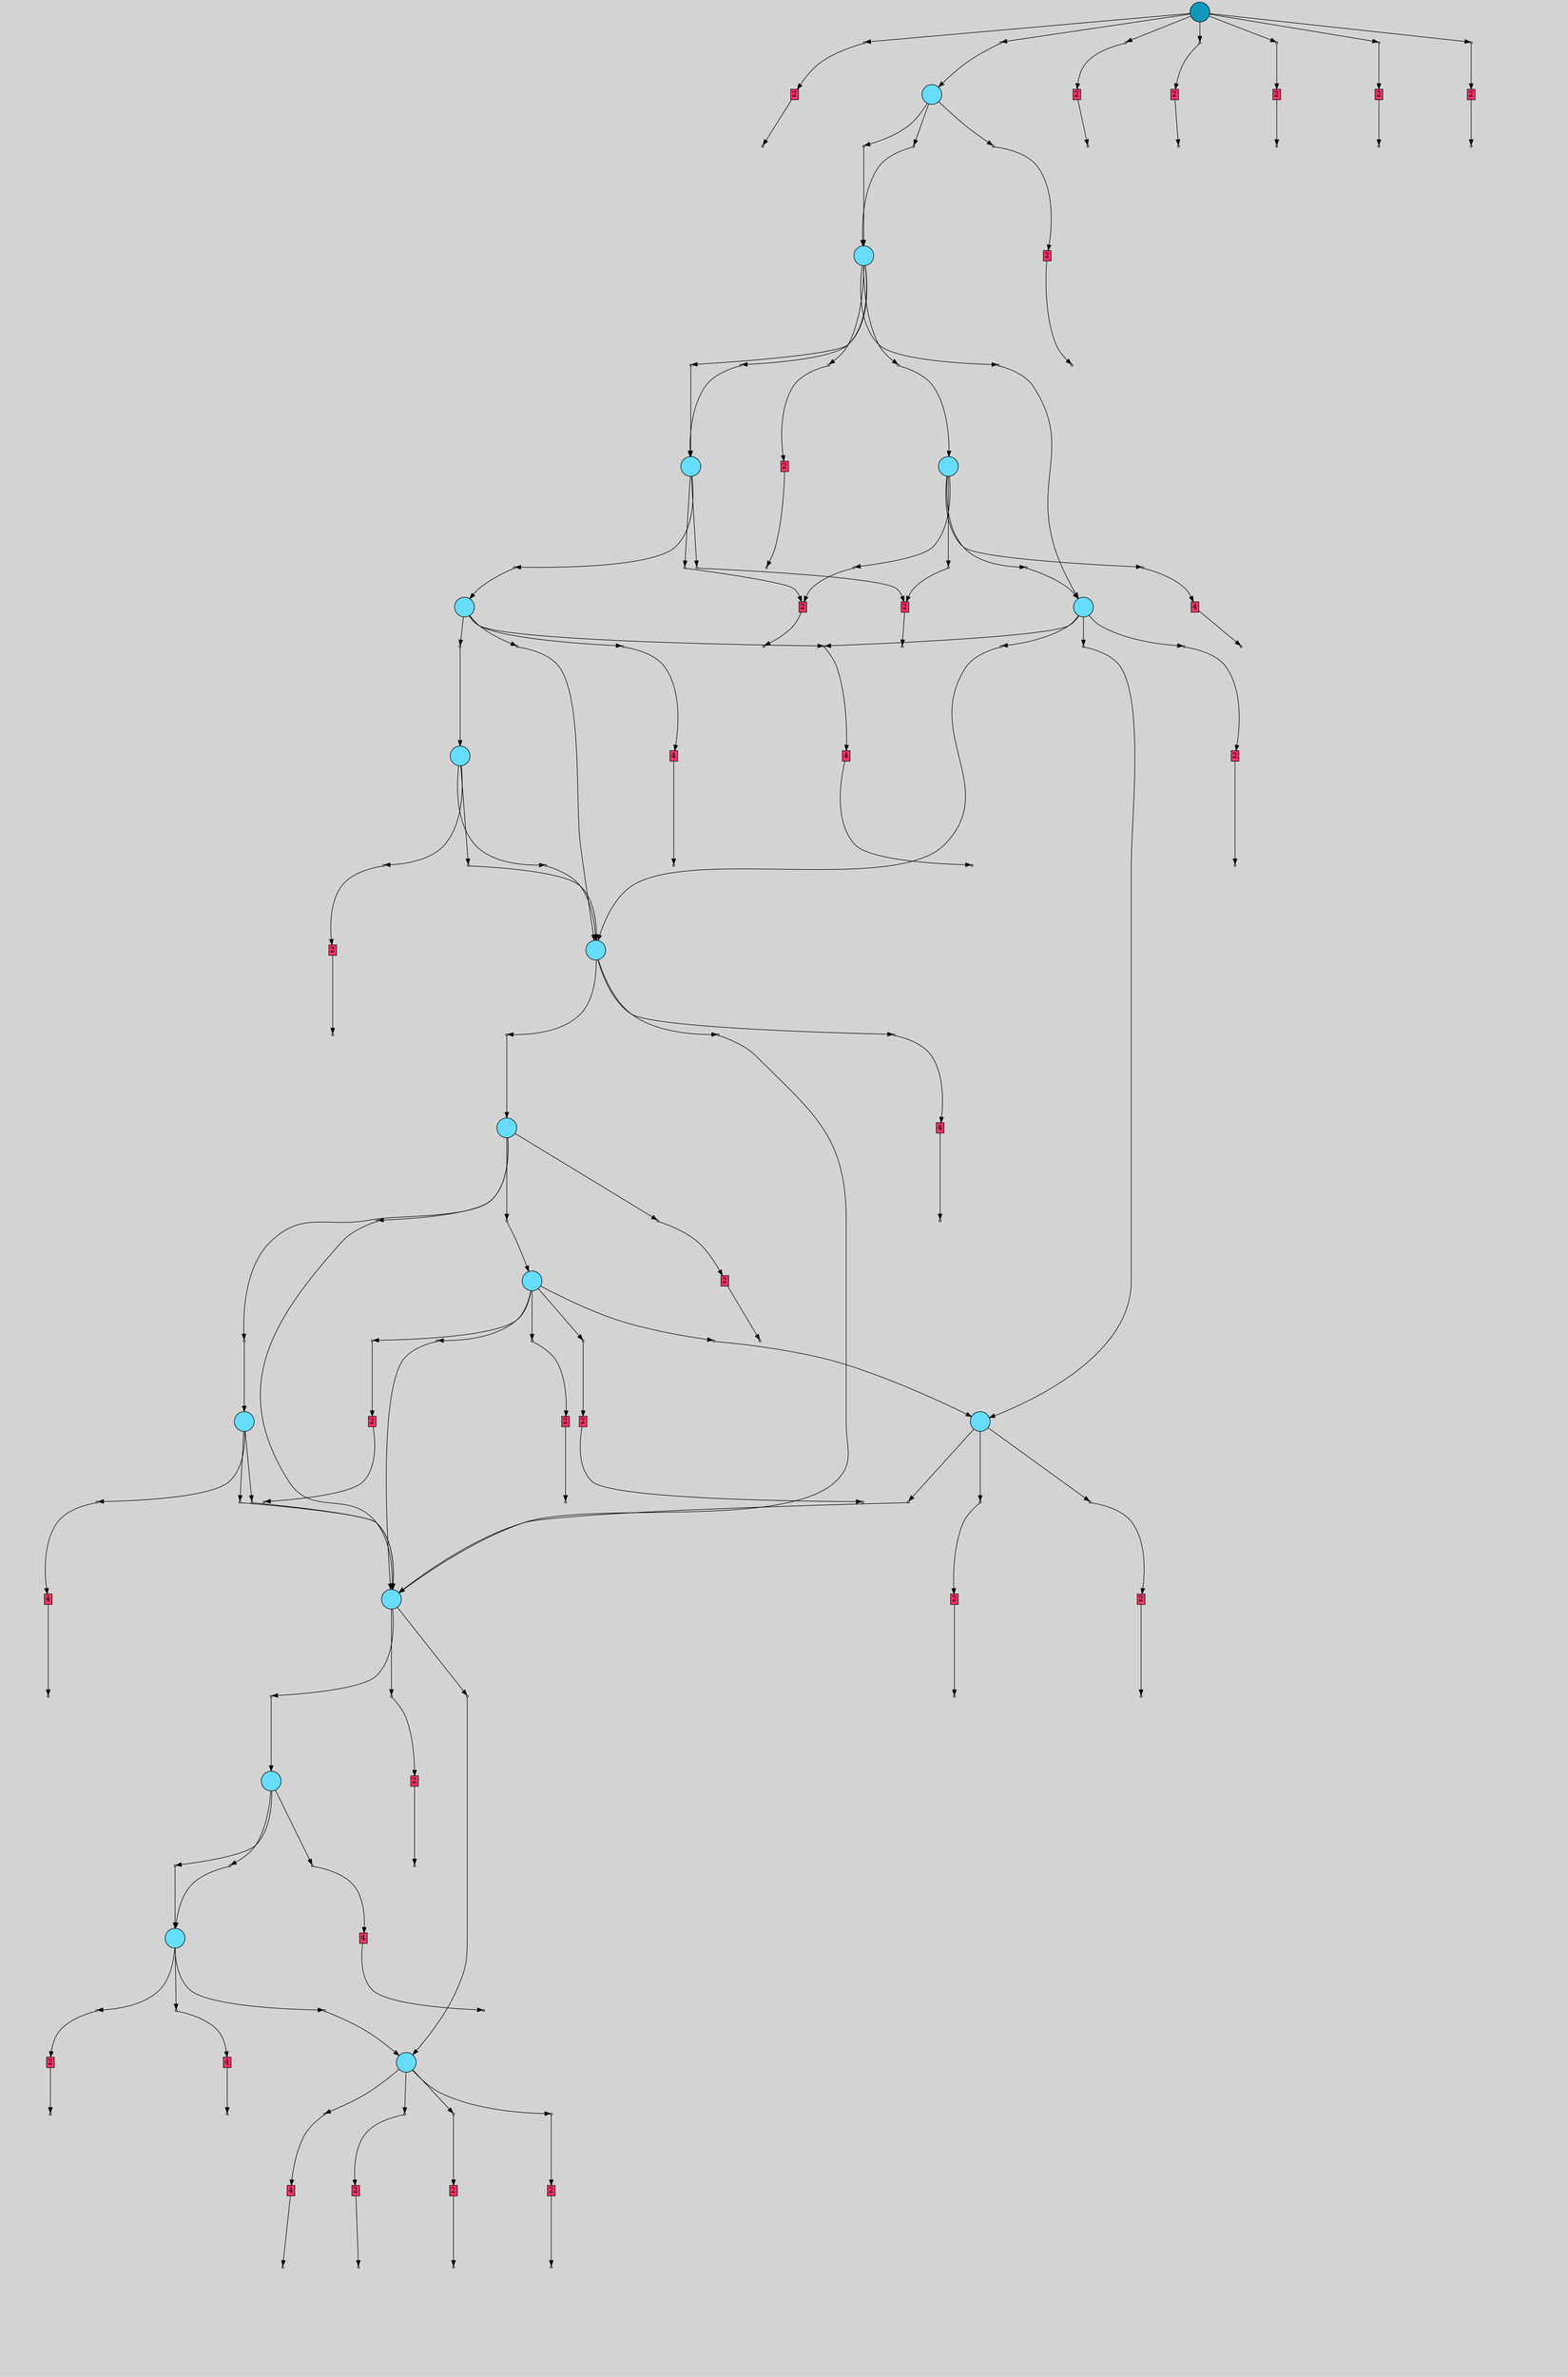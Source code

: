 // File exported with GEGELATI v1.4.0
// On the 2025-07-14 03:49:05
// With the File::TPGGraphDotExporter
digraph{
	graph[pad = "0.212, 0.055" bgcolor = lightgray]
	node[shape=circle style = filled label = ""]
		T1196301 [fillcolor="#1199bb"]
		A1196115 [fillcolor="#ff3366" shape=box margin=0.03 width=0 height=0 label="2"]
		T1125928 [fillcolor="#66ddff"]
		A1180590 [fillcolor="#ff3366" shape=box margin=0.03 width=0 height=0 label="2"]
		A1196302 [fillcolor="#ff3366" shape=box margin=0.03 width=0 height=0 label="2"]
		A1154652 [fillcolor="#ff3366" shape=box margin=0.03 width=0 height=0 label="2"]
		A1109161 [fillcolor="#ff3366" shape=box margin=0.03 width=0 height=0 label="2"]
		A1194930 [fillcolor="#ff3366" shape=box margin=0.03 width=0 height=0 label="2"]
		T1048412 [fillcolor="#66ddff"]
		A1125860 [fillcolor="#ff3366" shape=box margin=0.03 width=0 height=0 label="2"]
		T1042870 [fillcolor="#66ddff"]
		T892970 [fillcolor="#66ddff"]
		T1039237 [fillcolor="#66ddff"]
		A1046589 [fillcolor="#ff3366" shape=box margin=0.03 width=0 height=0 label="2"]
		A1039135 [fillcolor="#ff3366" shape=box margin=0.03 width=0 height=0 label="2"]
		A1043053 [fillcolor="#ff3366" shape=box margin=0.03 width=0 height=0 label="4"]
		A994873 [fillcolor="#ff3366" shape=box margin=0.03 width=0 height=0 label="2"]
		A892694 [fillcolor="#ff3366" shape=box margin=0.03 width=0 height=0 label="2"]
		A881863 [fillcolor="#ff3366" shape=box margin=0.03 width=0 height=0 label="4"]
		T545313 [fillcolor="#66ddff"]
		T533975 [fillcolor="#66ddff"]
		T985246 [fillcolor="#66ddff"]
		T200534 [fillcolor="#66ddff"]
		A545554 [fillcolor="#ff3366" shape=box margin=0.03 width=0 height=0 label="4"]
		T55829 [fillcolor="#66ddff"]
		A533728 [fillcolor="#ff3366" shape=box margin=0.03 width=0 height=0 label="2"]
		A534155 [fillcolor="#ff3366" shape=box margin=0.03 width=0 height=0 label="2"]
		A985408 [fillcolor="#ff3366" shape=box margin=0.03 width=0 height=0 label="4"]
		T844259 [fillcolor="#66ddff"]
		T60136 [fillcolor="#66ddff"]
		T109031 [fillcolor="#66ddff"]
		A200218 [fillcolor="#ff3366" shape=box margin=0.03 width=0 height=0 label="2"]
		T518831 [fillcolor="#66ddff"]
		A539592 [fillcolor="#ff3366" shape=box margin=0.03 width=0 height=0 label="2"]
		T538577 [fillcolor="#66ddff"]
		A844426 [fillcolor="#ff3366" shape=box margin=0.03 width=0 height=0 label="2"]
		A60068 [fillcolor="#ff3366" shape=box margin=0.03 width=0 height=0 label="2"]
		A60138 [fillcolor="#ff3366" shape=box margin=0.03 width=0 height=0 label="2"]
		A61101 [fillcolor="#ff3366" shape=box margin=0.03 width=0 height=0 label="4"]
		A56163 [fillcolor="#ff3366" shape=box margin=0.03 width=0 height=0 label="2"]
		T90058 [fillcolor="#66ddff"]
		A98615 [fillcolor="#ff3366" shape=box margin=0.03 width=0 height=0 label="4"]
		A518991 [fillcolor="#ff3366" shape=box margin=0.03 width=0 height=0 label="4"]
		A538496 [fillcolor="#ff3366" shape=box margin=0.03 width=0 height=0 label="2"]
		A538796 [fillcolor="#ff3366" shape=box margin=0.03 width=0 height=0 label="2"]
		A538797 [fillcolor="#ff3366" shape=box margin=0.03 width=0 height=0 label="2"]
		A66217 [fillcolor="#ff3366" shape=box margin=0.03 width=0 height=0 label="2"]
		A90174 [fillcolor="#ff3366" shape=box margin=0.03 width=0 height=0 label="4"]
		P4948491 [fillcolor="#cccccc" shape=point label="0"] //
		I4948491 [shape=box style=invis label="12|4&1|17#1|20&#92;n14|6&1|21#0|4&#92;n17|1&0|6#1|9&#92;n15|10&0|16#1|12&#92;n1|0&1|1#0|10&#92;n"] //0.456950|0.885848|0.998443|-0.360765|-0.752231|0.769259|-0.372134|0.913130|-0.071653|0.028487|
		P4948491 -> I4948491[style=invis]
		A1196115 [fillcolor="#ff3366" shape=box margin=0.03 width=0 height=0 label="2"]
		T1196301 -> P4948491 -> A1196115
		P4948492 [fillcolor="#cccccc" shape=point label="0"] //
		I4948492 [shape=box style=invis label="3|0&1|6#0|0&#92;n"] //0.243198|0.395473|
		P4948492 -> I4948492[style=invis]
		T1196301 -> P4948492 -> T1125928
		P4948493 [fillcolor="#cccccc" shape=point label="0"] //
		I4948493 [shape=box style=invis label="17|0&1|19#0|2&#92;n"] //-0.963622|0.012415|
		P4948493 -> I4948493[style=invis]
		A1180590 [fillcolor="#ff3366" shape=box margin=0.03 width=0 height=0 label="2"]
		T1196301 -> P4948493 -> A1180590
		P4948494 [fillcolor="#cccccc" shape=point label="0"] //
		I4948494 [shape=box style=invis label="13|4&1|12#1|10&#92;n16|0&0|19#0|9&#92;n"] //-0.644712|-0.596405|0.841136|0.000343|
		P4948494 -> I4948494[style=invis]
		A1196302 [fillcolor="#ff3366" shape=box margin=0.03 width=0 height=0 label="2"]
		T1196301 -> P4948494 -> A1196302
		P4948495 [fillcolor="#cccccc" shape=point label="0"] //
		I4948495 [shape=box style=invis label="19|9&1|20#1|12&#92;n17|9&0|24#1|20&#92;n15|3&1|26#0|8&#92;n17|7&0|9#0|24&#92;n13|10&0|3#0|18&#92;n13|1&0|25#0|22&#92;n2|0&1|18#0|1&#92;n"] //0.762223|0.020478|0.478394|-0.035785|-0.339480|-0.916249|0.550506|-0.754405|0.892959|0.891261|0.107471|-0.484144|0.155038|-0.760402|
		P4948495 -> I4948495[style=invis]
		A1154652 [fillcolor="#ff3366" shape=box margin=0.03 width=0 height=0 label="2"]
		T1196301 -> P4948495 -> A1154652
		P4948496 [fillcolor="#cccccc" shape=point label="0"] //
		I4948496 [shape=box style=invis label="8|0&1|1#0|22&#92;n"] //-0.314984|0.065190|
		P4948496 -> I4948496[style=invis]
		A1109161 [fillcolor="#ff3366" shape=box margin=0.03 width=0 height=0 label="2"]
		T1196301 -> P4948496 -> A1109161
		P4948497 [fillcolor="#cccccc" shape=point label="0"] //
		I4948497 [shape=box style=invis label="12|0&0|25#1|16&#92;n3|0&1|1#0|0&#92;n16|0&0|0#0|13&#92;n"] //0.245804|-0.076219|0.243198|0.395473|0.201212|0.864569|
		P4948497 -> I4948497[style=invis]
		A1194930 [fillcolor="#ff3366" shape=box margin=0.03 width=0 height=0 label="2"]
		T1196301 -> P4948497 -> A1194930
		P4948498 [fillcolor="#cccccc" shape=point label="1"] //
		I4948498 [shape=box style=invis label="2|5&0|8#0|19&#92;n4|0&1|9#1|15&#92;n8|7&0|15#0|23&#92;n10|4&0|22#0|20&#92;n12|3&0|4#1|5&#92;n6|4&0|18#1|18&#92;n11|1&1|26#1|18&#92;n18|4&0|19#0|6&#92;n5|10&1|9#0|0&#92;n11|5&1|5#0|16&#92;n3|8&0|20#0|25&#92;n16|8&0|8#1|21&#92;n4|2&0|8#1|1&#92;n19|1&1|7#0|18&#92;n6|5&1|22#0|4&#92;n11|6&1|0#0|4&#92;n1|4&1|6#0|21&#92;n18|3&1|12#1|26&#92;n17|6&1|16#1|21&#92;n16|7&0|6#1|2&#92;n12|0&0|20#0|21&#92;n"] //0.923143|0.469072|-0.046728|0.905077|-0.092379|-0.191197|-0.269717|0.098205|0.637254|0.269041|-0.018833|0.614252|-0.484505|-0.685576|-0.780400|0.681630|0.442545|0.685370|-0.096265|-0.533659|-0.617703|-0.646459|-0.389948|-0.946686|-0.684320|0.735956|0.195106|0.822203|-0.634781|0.905221|0.434993|-0.648438|-0.102714|-0.821572|-1.347886|0.336455|0.480457|0.945629|0.068382|-0.985774|0.036876|0.266446|
		P4948498 -> I4948498[style=invis]
		A1196115 -> P4948498
		P4948499 [fillcolor="#cccccc" shape=point label="0"] //
		I4948499 [shape=box style=invis label="3|0&1|6#0|0&#92;n"] //0.243198|0.395473|
		P4948499 -> I4948499[style=invis]
		T1125928 -> P4948499 -> T1048412
		P4948500 [fillcolor="#cccccc" shape=point label="0"] //
		I4948500 [shape=box style=invis label="3|0&1|6#0|0&#92;n"] //0.243198|0.395473|
		P4948500 -> I4948500[style=invis]
		T1125928 -> P4948500 -> T1048412
		P4948501 [fillcolor="#cccccc" shape=point label="0"] //
		I4948501 [shape=box style=invis label="7|11&1|25#1|0&#92;n17|10&0|26#1|20&#92;n3|0&0|10#0|11&#92;n3|0&1|6#0|0&#92;n"] //0.773695|-0.014749|0.855736|0.570893|-0.527171|-0.473344|0.243198|0.395473|
		P4948501 -> I4948501[style=invis]
		A1125860 [fillcolor="#ff3366" shape=box margin=0.03 width=0 height=0 label="2"]
		T1125928 -> P4948501 -> A1125860
		P4948502 [fillcolor="#cccccc" shape=point label="1"] //
		I4948502 [shape=box style=invis label="7|1&1|15#0|8&#92;n1|2&0|1#1|1&#92;n17|0&1|26#0|10&#92;n11|9&1|11#1|4&#92;n6|5&1|22#0|4&#92;n0|4&1|4#1|14&#92;n5|6&0|9#1|11&#92;n6|13&1|26#0|7&#92;n12|1&0|20#0|21&#92;n8|3&1|2#0|14&#92;n6|7&0|13#0|11&#92;n"] //-0.031726|-0.053396|-0.365985|0.532726|-0.123446|-0.789126|0.158967|-0.119624|-0.634781|0.905221|-0.117210|-0.509259|0.538500|0.073055|0.409769|-0.819918|0.036876|0.266446|0.791822|0.710573|-0.336237|-0.452032|
		P4948502 -> I4948502[style=invis]
		A1180590 -> P4948502
		P4948503 [fillcolor="#cccccc" shape=point label="1"] //
		I4948503 [shape=box style=invis label="18|14&0|10#0|25&#92;n3|5&0|14#1|19&#92;n0|7&0|5#1|17&#92;n9|2&1|2#1|14&#92;n10|1&0|7#0|17&#92;n8|5&1|18#1|21&#92;n16|14&0|5#1|16&#92;n7|10&1|25#0|22&#92;n12|0&1|0#1|7&#92;n18|5&0|25#1|2&#92;n17|6&1|16#1|21&#92;n9|4&0|10#0|26&#92;n13|3&0|5#0|14&#92;n16|7&0|6#1|2&#92;n18|2&1|9#0|23&#92;n"] //0.756644|-0.646459|0.923143|0.469072|-0.775917|-0.648359|0.349159|-0.237237|-0.014958|-0.921341|0.075345|-0.557017|-0.453735|0.456435|-0.068323|0.462071|0.049871|-0.313742|-0.953379|-0.037416|0.426321|0.945629|0.810456|0.388117|0.027690|-0.638616|0.197553|-0.985774|0.165672|-0.498397|
		P4948503 -> I4948503[style=invis]
		A1196302 -> P4948503
		P4948504 [fillcolor="#cccccc" shape=point label="1"] //
		I4948504 [shape=box style=invis label="7|0&1|25#0|0&#92;n0|5&1|5#1|23&#92;n3|1&0|5#0|0&#92;n9|4&1|9#0|1&#92;n18|7&0|19#1|9&#92;n15|0&0|22#1|17&#92;n6|5&1|22#0|4&#92;n11|3&1|13#1|26&#92;n14|2&0|18#1|20&#92;n17|6&1|16#1|21&#92;n16|7&0|19#1|2&#92;n10|4&0|22#0|19&#92;n"] //0.365430|-0.475389|0.439270|-0.229042|-0.525427|-0.387325|-0.310370|0.837935|0.780682|0.718319|-1.173553|-0.325666|-0.634781|0.905221|-0.779779|0.336455|-0.668206|0.303775|0.480457|0.945629|0.197553|-0.985774|-0.269717|0.098205|
		P4948504 -> I4948504[style=invis]
		A1154652 -> P4948504
		P4948505 [fillcolor="#cccccc" shape=point label="1"] //
		I4948505 [shape=box style=invis label="1|6&1|23#0|20&#92;n18|14&0|21#0|13&#92;n19|1&1|24#0|12&#92;n9|3&1|15#1|8&#92;n2|2&0|3#0|14&#92;n18|4&1|13#1|11&#92;n19|6&0|17#0|2&#92;n4|7&0|6#0|19&#92;n18|3&1|12#1|2&#92;n6|4&0|18#1|18&#92;n15|0&0|22#1|17&#92;n6|5&1|22#0|4&#92;n18|3&1|13#1|26&#92;n17|6&1|16#1|21&#92;n16|7&0|6#1|2&#92;n10|4&0|22#0|19&#92;n1|2&0|1#1|19&#92;n"] //-0.150270|-0.412467|0.726380|-0.506395|0.832306|0.851240|0.826751|-0.326774|-0.058587|0.189425|0.616702|0.691243|0.486931|0.905964|0.883332|0.739697|0.857328|-0.634311|-0.018833|0.614252|-1.173553|-0.325666|-0.634781|0.905221|-0.779779|0.336455|0.480457|0.945629|0.197553|-0.985774|-0.269717|0.098205|-0.365985|0.532726|
		P4948505 -> I4948505[style=invis]
		A1109161 -> P4948505
		P4948506 [fillcolor="#cccccc" shape=point label="1"] //
		I4948506 [shape=box style=invis label="1|6&1|23#0|20&#92;n12|8&0|12#0|14&#92;n15|1&0|23#1|8&#92;n7|0&0|6#0|22&#92;n6|2&0|0#0|23&#92;n9|4&0|2#0|12&#92;n6|5&1|22#0|4&#92;n18|3&1|12#1|2&#92;n16|6&1|17#0|26&#92;n4|2&1|19#1|21&#92;n16|7&0|6#1|2&#92;n11|0&0|7#0|17&#92;n"] //-0.150270|-0.412467|0.016550|-0.086695|-0.834406|-0.807451|0.302798|0.479127|0.978375|-0.453937|0.968863|-0.537188|-0.634781|0.905221|0.857328|-0.634311|-0.744959|-0.782900|-0.352611|-0.275922|0.197553|-0.985774|-0.529838|0.548325|
		P4948506 -> I4948506[style=invis]
		A1194930 -> P4948506
		P4948507 [fillcolor="#cccccc" shape=point label="0"] //
		I4948507 [shape=box style=invis label="3|0&1|0#0|0&#92;n"] //0.243198|0.395473|
		P4948507 -> I4948507[style=invis]
		T1048412 -> P4948507 -> T1042870
		P4948508 [fillcolor="#cccccc" shape=point label="0"] //
		I4948508 [shape=box style=invis label="3|0&1|0#0|0&#92;n"] //0.243198|0.395473|
		P4948508 -> I4948508[style=invis]
		T1048412 -> P4948508 -> T892970
		P4948509 [fillcolor="#cccccc" shape=point label="0"] //
		I4948509 [shape=box style=invis label="3|0&1|0#0|0&#92;n"] //0.243198|0.395473|
		P4948509 -> I4948509[style=invis]
		T1048412 -> P4948509 -> T1039237
		P4948510 [fillcolor="#cccccc" shape=point label="0"] //
		I4948510 [shape=box style=invis label="3|0&1|0#0|0&#92;n"] //0.243198|0.395473|
		P4948510 -> I4948510[style=invis]
		T1048412 -> P4948510 -> T1039237
		P4948511 [fillcolor="#cccccc" shape=point label="0"] //
		I4948511 [shape=box style=invis label="3|0&1|0#0|0&#92;n"] //0.243198|0.395473|
		P4948511 -> I4948511[style=invis]
		A1046589 [fillcolor="#ff3366" shape=box margin=0.03 width=0 height=0 label="2"]
		T1048412 -> P4948511 -> A1046589
		P4948512 [fillcolor="#cccccc" shape=point label="1"] //
		I4948512 [shape=box style=invis label="6|5&1|10#1|15&#92;n7|3&1|20#1|20&#92;n9|14&1|9#0|1&#92;n2|10&1|24#1|8&#92;n3|8&0|20#0|25&#92;n2|2&0|3#0|14&#92;n5|6&0|17#0|10&#92;n2|4&0|23#0|21&#92;n5|7&1|0#1|7&#92;n19|1&1|24#0|12&#92;n10|4&0|22#0|19&#92;n13|6&1|21#1|8&#92;n15|0&0|22#1|24&#92;n5|2&0|1#1|21&#92;n6|5&1|7#1|9&#92;n16|7&0|6#1|2&#92;n18|3&1|12#1|2&#92;n2|9&0|0#1|22&#92;n10|6&0|9#1|25&#92;n"] //0.784007|0.119525|0.001659|0.869114|-0.310370|0.837935|-0.476953|-0.505154|-0.617703|-0.646459|-0.058587|0.189425|0.236176|-0.516511|-0.417901|-0.137409|0.090704|-0.450078|0.702697|0.851240|-0.269717|0.098205|0.393179|0.873655|-0.932677|-0.325666|0.364177|-0.373427|-0.509967|-0.768524|0.197553|-0.985774|0.857328|-0.634311|0.572511|-1.248375|-0.838780|0.088919|
		P4948512 -> I4948512[style=invis]
		A1125860 -> P4948512
		P4948513 [fillcolor="#cccccc" shape=point label="0"] //
		I4948513 [shape=box style=invis label="15|0&0|11#0|21&#92;n3|0&1|0#0|0&#92;n"] //-0.989768|0.989093|0.243198|0.395473|
		P4948513 -> I4948513[style=invis]
		A1039135 [fillcolor="#ff3366" shape=box margin=0.03 width=0 height=0 label="2"]
		T1042870 -> P4948513 -> A1039135
		P4948514 [fillcolor="#cccccc" shape=point label="0"] //
		I4948514 [shape=box style=invis label="18|0&1|22#1|21&#92;n"] //-0.504303|0.260271|
		P4948514 -> I4948514[style=invis]
		T1042870 -> P4948514 -> T892970
		P4948515 [fillcolor="#cccccc" shape=point label="0"] //
		I4948515 [shape=box style=invis label="3|0&1|0#0|0&#92;n18|4&1|16#1|24&#92;n4|0&0|4#0|15&#92;n"] //0.243198|0.395473|0.773712|-0.149636|-0.390844|0.271964|
		P4948515 -> I4948515[style=invis]
		A1043053 [fillcolor="#ff3366" shape=box margin=0.03 width=0 height=0 label="4"]
		T1042870 -> P4948515 -> A1043053
		P4948516 [fillcolor="#cccccc" shape=point label="0"] //
		I4948516 [shape=box style=invis label="3|0&1|0#0|0&#92;n"] //0.243198|0.395473|
		P4948516 -> I4948516[style=invis]
		A994873 [fillcolor="#ff3366" shape=box margin=0.03 width=0 height=0 label="2"]
		T1042870 -> P4948516 -> A994873
		P4948517 [fillcolor="#cccccc" shape=point label="0"] //
		I4948517 [shape=box style=invis label="12|0&0|25#1|16&#92;n3|0&1|1#0|0&#92;n16|0&0|0#0|13&#92;n"] //0.245804|-0.076219|0.243198|0.395473|0.201212|0.864569|
		P4948517 -> I4948517[style=invis]
		A892694 [fillcolor="#ff3366" shape=box margin=0.03 width=0 height=0 label="2"]
		T892970 -> P4948517 -> A892694
		P4948518 [fillcolor="#cccccc" shape=point label="0"] //
		I4948518 [shape=box style=invis label="3|0&1|0#0|0&#92;n"] //0.243198|0.395473|
		P4948518 -> I4948518[style=invis]
		A881863 [fillcolor="#ff3366" shape=box margin=0.03 width=0 height=0 label="4"]
		T892970 -> P4948518 -> A881863
		P4948519 [fillcolor="#cccccc" shape=point label="0"] //
		I4948519 [shape=box style=invis label="3|0&1|0#0|0&#92;n"] //0.243198|0.395473|
		P4948519 -> I4948519[style=invis]
		T892970 -> P4948519 -> T545313
		P4948520 [fillcolor="#cccccc" shape=point label="0"] //
		I4948520 [shape=box style=invis label="3|8&1|23#1|21&#92;n15|2&0|23#0|7&#92;n1|14&0|17#1|18&#92;n0|0&1|6#0|14&#92;n"] //0.674810|-0.079788|0.151401|-0.667066|0.926509|-0.023992|-0.846948|0.475146|
		P4948520 -> I4948520[style=invis]
		T892970 -> P4948520 -> T533975
		P4948521 [fillcolor="#cccccc" shape=point label="0"] //
		I4948521 [shape=box style=invis label="3|0&1|0#0|0&#92;n"] //0.243198|0.395473|
		P4948521 -> I4948521[style=invis]
		T1039237 -> P4948521 -> T985246
		P4948522 [fillcolor="#cccccc" shape=point label="0"] //
		I4948522 [shape=box style=invis label="15|0&0|11#0|21&#92;n3|0&1|0#0|0&#92;n"] //-0.989768|0.989093|0.243198|0.395473|
		P4948522 -> I4948522[style=invis]
		A1039135 [fillcolor="#ff3366" shape=box margin=0.03 width=0 height=0 label="2"]
		T1039237 -> P4948522 -> A1039135
		P4948523 [fillcolor="#cccccc" shape=point label="0"] //
		I4948523 [shape=box style=invis label="3|0&1|0#0|0&#92;n"] //0.243198|0.395473|
		P4948523 -> I4948523[style=invis]
		A994873 [fillcolor="#ff3366" shape=box margin=0.03 width=0 height=0 label="2"]
		T1039237 -> P4948523 -> A994873
		P4948524 [fillcolor="#cccccc" shape=point label="1"] //
		I4948524 [shape=box style=invis label="11|6&0|15#1|9&#92;n12|12&1|19#1|14&#92;n18|5&0|7#0|17&#92;n1|2&0|12#0|6&#92;n"] //0.550602|1.469301|-0.125138|-0.245097|0.772188|-0.109280|-0.948890|-0.500375|
		P4948524 -> I4948524[style=invis]
		A1046589 -> P4948524
		P4948525 [fillcolor="#cccccc" shape=point label="1"] //
		I4948525 [shape=box style=invis label="6|5&0|22#0|4&#92;n19|6&1|24#1|26&#92;n12|0&0|20#0|6&#92;n18|3&1|12#1|2&#92;n13|1&1|21#1|8&#92;n8|10&0|16#1|19&#92;n18|2&0|25#1|8&#92;n12|4&0|17#0|16&#92;n19|8&1|11#0|22&#92;n12|10&1|1#1|7&#92;n11|0&0|25#0|0&#92;n8|6&0|8#0|22&#92;n4|2&1|7#0|0&#92;n2|8&1|22#0|10&#92;n16|7&0|21#0|15&#92;n12|2&0|8#0|2&#92;n8|10&1|25#0|22&#92;n19|5&1|22#0|26&#92;n15|1&0|25#1|8&#92;n10|4&0|22#0|19&#92;n8|0&0|18#0|11&#92;n"] //-0.634781|0.905221|0.516392|-0.620483|0.036876|0.316832|-0.435220|-0.634311|0.540042|0.873655|0.436746|0.508796|-0.953379|-0.037416|0.016550|-0.086695|-0.200351|-0.402986|0.168861|0.849613|-0.812057|-0.270710|0.976246|0.581583|0.082049|-0.583004|-0.009127|-0.823043|-0.661665|-0.009948|-0.251458|-0.295086|0.301627|0.226249|0.319462|0.869012|-0.834406|-0.807451|-0.269717|0.098205|-0.949390|-0.781360|
		P4948525 -> I4948525[style=invis]
		A1039135 -> P4948525
		P4948526 [fillcolor="#cccccc" shape=point label="1"] //
		I4948526 [shape=box style=invis label="10|0&1|0#0|3&#92;n19|10&0|15#1|5&#92;n2|8&1|10#0|24&#92;n6|1&1|2#0|25&#92;n9|12&0|23#0|11&#92;n8|3&1|7#1|4&#92;n18|7&0|7#1|16&#92;n1|6&1|12#0|10&#92;n8|8&1|2#0|9&#92;n16|4&0|23#1|15&#92;n10|0&1|20#0|7&#92;n12|2&0|12#0|24&#92;n15|5&1|9#1|18&#92;n14|1&0|1#0|0&#92;n4|0&1|21#1|4&#92;n"] //0.211126|0.096194|-0.383066|0.348006|0.510495|0.497648|0.950746|0.569013|-0.426600|-0.412382|0.126091|0.474580|-0.660327|0.583513|0.648586|0.474705|-0.289987|0.533063|0.452714|0.990887|-0.389758|-0.885081|0.445024|-0.049086|-0.313796|0.935240|0.227129|0.776899|0.510075|-0.616181|
		P4948526 -> I4948526[style=invis]
		A1043053 -> P4948526
		P4948527 [fillcolor="#cccccc" shape=point label="1"] //
		I4948527 [shape=box style=invis label="11|6&0|15#1|9&#92;n0|4&0|5#0|14&#92;n12|12&1|19#1|14&#92;n1|2&0|12#0|6&#92;n"] //0.550602|1.469301|-0.009507|0.332874|-0.181136|-0.245097|-0.948890|-0.500375|
		P4948527 -> I4948527[style=invis]
		A994873 -> P4948527
		P4948528 [fillcolor="#cccccc" shape=point label="1"] //
		I4948528 [shape=box style=invis label="1|8&0|4#1|25&#92;n14|13&0|22#0|8&#92;n17|4&1|17#0|9&#92;n14|8&1|23#0|4&#92;n15|1&0|23#1|8&#92;n11|7&0|13#1|20&#92;n19|3&1|22#0|14&#92;n16|2&0|8#1|21&#92;n10|4&0|22#0|19&#92;n11|5&1|5#0|16&#92;n17|6&1|8#1|21&#92;n16|7&0|21#0|15&#92;n8|0&0|18#1|11&#92;n"] //-0.483608|-0.928095|-0.022451|0.245006|-0.733675|0.317616|-0.069522|-0.849791|-0.834406|-0.807451|-0.674174|0.560316|0.805005|0.869012|-0.389948|-0.946686|-0.269717|0.098205|-0.052934|-0.533659|0.480457|0.945629|-0.661665|-0.009948|-0.949390|-0.781360|
		P4948528 -> I4948528[style=invis]
		A892694 -> P4948528
		P4948529 [fillcolor="#cccccc" shape=point label="1"] //
		I4948529 [shape=box style=invis label="6|3&1|0#0|11&#92;n3|5&1|6#1|8&#92;n10|4&1|1#0|3&#92;n15|1&0|25#1|12&#92;n17|5&0|20#1|25&#92;n5|3&0|17#1|4&#92;n11|0&1|13#0|16&#92;n8|7&1|2#1|6&#92;n"] //0.206417|0.436623|0.767784|-0.350029|-0.474354|-0.365490|-0.092069|0.107090|-0.191994|0.762744|-0.440441|0.212273|-0.231994|-0.967499|0.301223|-0.575806|
		P4948529 -> I4948529[style=invis]
		A881863 -> P4948529
		P4948530 [fillcolor="#cccccc" shape=point label="0"] //
		I4948530 [shape=box style=invis label="13|1&1|6#0|9&#92;n3|0&1|1#0|1&#92;n"] //0.004963|0.499472|0.243198|0.395473|
		P4948530 -> I4948530[style=invis]
		T545313 -> P4948530 -> T200534
		P4948531 [fillcolor="#cccccc" shape=point label="0"] //
		I4948531 [shape=box style=invis label="6|0&1|22#0|7&#92;n"] //-0.143190|-0.014208|
		P4948531 -> I4948531[style=invis]
		A545554 [fillcolor="#ff3366" shape=box margin=0.03 width=0 height=0 label="4"]
		T545313 -> P4948531 -> A545554
		P4948532 [fillcolor="#cccccc" shape=point label="0"] //
		I4948532 [shape=box style=invis label="10|0&1|12#1|3&#92;n"] //0.089500|0.663376|
		P4948532 -> I4948532[style=invis]
		T545313 -> P4948532 -> T55829
		P4948533 [fillcolor="#cccccc" shape=point label="0"] //
		I4948533 [shape=box style=invis label="12|0&0|25#1|16&#92;n3|0&1|1#0|0&#92;n16|0&0|0#0|13&#92;n"] //0.245804|-0.076219|0.243198|0.395473|0.201212|0.864569|
		P4948533 -> I4948533[style=invis]
		A533728 [fillcolor="#ff3366" shape=box margin=0.03 width=0 height=0 label="2"]
		T533975 -> P4948533 -> A533728
		P4948534 [fillcolor="#cccccc" shape=point label="0"] //
		I4948534 [shape=box style=invis label="13|1&1|6#0|9&#92;n3|0&1|1#0|1&#92;n"] //0.004963|0.499472|0.243198|0.395473|
		P4948534 -> I4948534[style=invis]
		T533975 -> P4948534 -> T200534
		P4948535 [fillcolor="#cccccc" shape=point label="0"] //
		I4948535 [shape=box style=invis label="12|0&0|25#1|16&#92;n3|0&1|1#0|0&#92;n16|0&0|0#0|13&#92;n"] //0.245804|-0.076219|0.243198|0.395473|0.201212|0.864569|
		P4948535 -> I4948535[style=invis]
		A534155 [fillcolor="#ff3366" shape=box margin=0.03 width=0 height=0 label="2"]
		T533975 -> P4948535 -> A534155
		P4948536 [fillcolor="#cccccc" shape=point label="0"] //
		I4948536 [shape=box style=invis label="16|10&0|0#1|5&#92;n14|0&1|19#0|10&#92;n"] //0.915183|-0.789442|0.597211|-0.499897|
		P4948536 -> I4948536[style=invis]
		A985408 [fillcolor="#ff3366" shape=box margin=0.03 width=0 height=0 label="4"]
		T985246 -> P4948536 -> A985408
		P4948537 [fillcolor="#cccccc" shape=point label="0"] //
		I4948537 [shape=box style=invis label="3|0&1|0#0|0&#92;n"] //0.243198|0.395473|
		P4948537 -> I4948537[style=invis]
		T985246 -> P4948537 -> T844259
		T985246 -> P4948518
		P4948538 [fillcolor="#cccccc" shape=point label="0"] //
		I4948538 [shape=box style=invis label="3|0&1|0#0|0&#92;n18|4&1|16#1|24&#92;n4|0&0|4#0|15&#92;n"] //0.243198|0.395473|0.773712|-0.149636|-0.390844|0.271964|
		P4948538 -> I4948538[style=invis]
		T985246 -> P4948538 -> T545313
		P4948539 [fillcolor="#cccccc" shape=point label="0"] //
		I4948539 [shape=box style=invis label="5|11&1|13#1|7&#92;n5|7&0|26#1|0&#92;n5|0&0|22#0|3&#92;n5|0&0|0#1|10&#92;n"] //0.053926|-0.697277|-0.326128|0.247921|0.602527|-0.525560|-0.084473|0.247631|
		P4948539 -> I4948539[style=invis]
		T200534 -> P4948539 -> T60136
		P4948540 [fillcolor="#cccccc" shape=point label="0"] //
		I4948540 [shape=box style=invis label="3|0&1|1#0|1&#92;n"] //0.243198|0.395473|
		P4948540 -> I4948540[style=invis]
		T200534 -> P4948540 -> T109031
		P4948541 [fillcolor="#cccccc" shape=point label="0"] //
		I4948541 [shape=box style=invis label="15|0&1|6#1|6&#92;n"] //-0.876710|0.930607|
		P4948541 -> I4948541[style=invis]
		A200218 [fillcolor="#ff3366" shape=box margin=0.03 width=0 height=0 label="2"]
		T200534 -> P4948541 -> A200218
		P4948542 [fillcolor="#cccccc" shape=point label="1"] //
		I4948542 [shape=box style=invis label="18|6&0|18#0|24&#92;n0|4&1|14#0|26&#92;n17|9&1|14#0|17&#92;n12|3&0|24#0|15&#92;n11|7&1|13#1|4&#92;n11|2&0|21#1|13&#92;n11|0&1|5#0|18&#92;n5|5&0|17#0|1&#92;n3|1&0|5#1|18&#92;n"] //-0.200012|-0.963155|-0.919919|-0.192055|0.358737|-0.122993|0.898148|0.010139|-0.210280|-0.752504|0.756626|0.011695|-0.238490|-0.074511|0.732811|-0.818913|0.852534|-0.917662|
		P4948542 -> I4948542[style=invis]
		A545554 -> P4948542
		P4948543 [fillcolor="#cccccc" shape=point label="0"] //
		I4948543 [shape=box style=invis label="3|0&1|1#0|0&#92;n16|0&0|0#0|6&#92;n"] //0.243198|0.395473|0.201212|0.864569|
		P4948543 -> I4948543[style=invis]
		T55829 -> P4948543 -> T518831
		P4948544 [fillcolor="#cccccc" shape=point label="0"] //
		I4948544 [shape=box style=invis label="3|0&1|1#0|0&#92;n"] //0.243198|0.395473|
		P4948544 -> I4948544[style=invis]
		T55829 -> P4948544 -> T200534
		P4948545 [fillcolor="#cccccc" shape=point label="0"] //
		I4948545 [shape=box style=invis label="16|13&1|6#1|1&#92;n1|0&1|22#0|13&#92;n16|0&0|0#0|6&#92;n"] //0.137981|-0.739262|-0.337799|-0.327353|0.201212|0.864569|
		P4948545 -> I4948545[style=invis]
		A539592 [fillcolor="#ff3366" shape=box margin=0.03 width=0 height=0 label="2"]
		T55829 -> P4948545 -> A539592
		P4948546 [fillcolor="#cccccc" shape=point label="0"] //
		I4948546 [shape=box style=invis label="3|0&1|1#0|1&#92;n"] //0.243198|0.395473|
		P4948546 -> I4948546[style=invis]
		T55829 -> P4948546 -> T538577
		P4948547 [fillcolor="#cccccc" shape=point label="1"] //
		I4948547 [shape=box style=invis label="6|6&1|25#1|19&#92;n9|0&1|0#1|4&#92;n12|5&1|4#0|0&#92;n0|6&1|5#0|6&#92;n18|1&0|21#1|9&#92;n16|3&1|12#1|9&#92;n3|7&1|7#1|22&#92;n15|2&1|15#1|3&#92;n"] //-0.464131|-0.178706|0.235297|-0.207702|0.079212|-0.151835|-0.536682|-0.837917|0.713309|0.539908|-0.234042|0.014786|-0.351208|0.609760|-0.867312|0.531460|
		P4948547 -> I4948547[style=invis]
		A533728 -> P4948547
		P4948548 [fillcolor="#cccccc" shape=point label="1"] //
		I4948548 [shape=box style=invis label="8|6&1|18#1|14&#92;n6|14&1|0#1|2&#92;n16|5&0|14#1|19&#92;n12|0&0|20#0|21&#92;n4|2&1|7#0|0&#92;n9|14&1|9#0|1&#92;n12|4&0|17#0|14&#92;n19|1&1|24#0|12&#92;n15|3&1|16#0|23&#92;n1|10&1|9#0|19&#92;n15|0&0|22#1|17&#92;n6|5&1|7#1|9&#92;n17|6&1|8#1|21&#92;n10|4&0|22#0|19&#92;n18|2&0|25#1|8&#92;n"] //0.321236|0.886337|-0.067322|-0.466123|0.214952|0.293912|0.036876|0.316832|0.082049|-0.583004|-0.310370|0.837935|0.016550|-0.086695|0.832306|0.851240|-0.650673|0.784374|0.442545|0.685370|0.690684|-0.325666|-0.509967|-0.768524|0.480457|0.945629|-0.269717|0.098205|-0.953379|-0.037416|
		P4948548 -> I4948548[style=invis]
		A534155 -> P4948548
		P4948549 [fillcolor="#cccccc" shape=point label="1"] //
		I4948549 [shape=box style=invis label="2|3&0|16#0|9&#92;n6|5&1|20#1|19&#92;n13|0&1|12#1|26&#92;n0|12&0|15#1|20&#92;n6|5&0|20#1|25&#92;n3|2&1|16#0|12&#92;n3|1&0|12#0|25&#92;n8|3&0|3#1|14&#92;n1|0&1|3#1|4&#92;n11|7&1|2#0|2&#92;n"] //0.104040|0.981095|-0.857019|-0.564843|0.291954|0.023501|0.910641|-0.882805|-0.281828|0.762744|0.378743|-0.364813|0.303440|-0.439742|-0.837439|-0.796740|-0.490645|0.050808|-0.075224|0.965318|
		P4948549 -> I4948549[style=invis]
		A985408 -> P4948549
		P4948550 [fillcolor="#cccccc" shape=point label="0"] //
		I4948550 [shape=box style=invis label="12|0&0|25#1|16&#92;n3|0&1|1#0|0&#92;n16|0&0|0#0|13&#92;n"] //0.245804|-0.076219|0.243198|0.395473|0.201212|0.864569|
		P4948550 -> I4948550[style=invis]
		A844426 [fillcolor="#ff3366" shape=box margin=0.03 width=0 height=0 label="2"]
		T844259 -> P4948550 -> A844426
		P4948551 [fillcolor="#cccccc" shape=point label="0"] //
		I4948551 [shape=box style=invis label="3|0&1|0#0|0&#92;n"] //0.243198|0.395473|
		P4948551 -> I4948551[style=invis]
		T844259 -> P4948551 -> T545313
		P4948552 [fillcolor="#cccccc" shape=point label="0"] //
		I4948552 [shape=box style=invis label="6|5&1|9#1|23&#92;n10|4&0|20#1|5&#92;n5|3&1|16#1|23&#92;n12|1&0|4#0|5&#92;n9|13&0|3#0|1&#92;n1|0&0|13#0|1&#92;n3|0&1|0#0|0&#92;n5|6&1|10#1|21&#92;n4|8&1|18#1|10&#92;n3|12&0|23#0|6&#92;n8|5&0|12#1|2&#92;n17|9&0|20#1|25&#92;n4|13&1|19#0|9&#92;n4|6&0|15#0|13&#92;n4|0&0|6#1|2&#92;n"] //0.203990|-0.181198|0.208845|-0.389507|-0.680417|-0.943242|0.150447|-0.134575|-0.016298|-0.479951|0.576319|0.239283|0.243198|0.395473|-0.119650|-0.714513|-0.768824|0.745710|-0.146723|-0.358207|0.825519|-0.584268|0.478394|-0.035785|0.776531|-0.138402|0.016775|0.746799|-0.951388|-0.728569|
		P4948552 -> I4948552[style=invis]
		T844259 -> P4948552 -> T545313
		P4948553 [fillcolor="#cccccc" shape=point label="0"] //
		I4948553 [shape=box style=invis label="15|0&1|10#1|2&#92;n"] //-0.413995|-0.197672|
		P4948553 -> I4948553[style=invis]
		A60068 [fillcolor="#ff3366" shape=box margin=0.03 width=0 height=0 label="2"]
		T60136 -> P4948553 -> A60068
		P4948554 [fillcolor="#cccccc" shape=point label="0"] //
		I4948554 [shape=box style=invis label="15|0&1|10#1|2&#92;n"] //-0.413995|-0.197672|
		P4948554 -> I4948554[style=invis]
		A60138 [fillcolor="#ff3366" shape=box margin=0.03 width=0 height=0 label="2"]
		T60136 -> P4948554 -> A60138
		P4948555 [fillcolor="#cccccc" shape=point label="0"] //
		I4948555 [shape=box style=invis label=""] //
		P4948555 -> I4948555[style=invis]
		A61101 [fillcolor="#ff3366" shape=box margin=0.03 width=0 height=0 label="4"]
		T60136 -> P4948555 -> A61101
		P4948556 [fillcolor="#cccccc" shape=point label="0"] //
		I4948556 [shape=box style=invis label="15|0&1|10#1|2&#92;n"] //-0.569098|-0.197672|
		P4948556 -> I4948556[style=invis]
		A56163 [fillcolor="#ff3366" shape=box margin=0.03 width=0 height=0 label="2"]
		T60136 -> P4948556 -> A56163
		P4948557 [fillcolor="#cccccc" shape=point label="0"] //
		I4948557 [shape=box style=invis label="15|0&1|10#1|2&#92;n"] //-1.538719|-0.197672|
		P4948557 -> I4948557[style=invis]
		T109031 -> P4948557 -> T90058
		P4948558 [fillcolor="#cccccc" shape=point label="0"] //
		I4948558 [shape=box style=invis label="15|0&1|10#1|2&#92;n"] //-1.048950|-0.197672|
		P4948558 -> I4948558[style=invis]
		T109031 -> P4948558 -> T90058
		P4948559 [fillcolor="#cccccc" shape=point label="0"] //
		I4948559 [shape=box style=invis label="15|0&1|10#1|18&#92;n"] //-1.159526|-0.197672|
		P4948559 -> I4948559[style=invis]
		A98615 [fillcolor="#ff3366" shape=box margin=0.03 width=0 height=0 label="4"]
		T109031 -> P4948559 -> A98615
		P4948560 [fillcolor="#cccccc" shape=point label="1"] //
		I4948560 [shape=box style=invis label="12|0&1|23#1|14&#92;n10|3&0|24#0|15&#92;n5|0&1|10#1|7&#92;n12|7&0|20#1|0&#92;n7|9&1|21#1|2&#92;n18|4&1|20#0|23&#92;n0|14&1|19#0|18&#92;n0|6&1|23#0|14&#92;n17|1&1|22#0|3&#92;n17|5&0|19#0|12&#92;n3|2&1|16#0|5&#92;n19|4&0|9#0|9&#92;n"] //-0.394699|-0.940574|0.981648|0.128699|-0.943105|-0.330626|-0.194373|-0.556841|0.655488|-0.165218|0.209114|-0.877829|0.370496|-0.224677|-0.024112|-0.947512|-1.306226|0.287842|0.749034|0.355348|-0.301199|-0.256677|-0.412315|-0.458409|
		P4948560 -> I4948560[style=invis]
		A200218 -> P4948560
		P4948561 [fillcolor="#cccccc" shape=point label="0"] //
		I4948561 [shape=box style=invis label="1|0&1|15#1|21&#92;n16|0&0|0#0|6&#92;n"] //0.903820|-0.955279|0.222044|0.864569|
		P4948561 -> I4948561[style=invis]
		A518991 [fillcolor="#ff3366" shape=box margin=0.03 width=0 height=0 label="4"]
		T518831 -> P4948561 -> A518991
		P4948562 [fillcolor="#cccccc" shape=point label="0"] //
		I4948562 [shape=box style=invis label="10|7&0|11#1|8&#92;n0|0&0|3#0|22&#92;n3|0&1|1#0|0&#92;n16|0&0|0#0|6&#92;n"] //0.313124|-0.255307|-0.310736|-0.534497|0.243198|0.395473|0.222044|0.864569|
		P4948562 -> I4948562[style=invis]
		T518831 -> P4948562 -> T200534
		P4948563 [fillcolor="#cccccc" shape=point label="0"] //
		I4948563 [shape=box style=invis label="3|0&1|1#0|0&#92;n16|0&0|0#1|6&#92;n"] //0.243198|0.395473|0.222044|0.864569|
		P4948563 -> I4948563[style=invis]
		T518831 -> P4948563 -> T200534
		P4948564 [fillcolor="#cccccc" shape=point label="1"] //
		I4948564 [shape=box style=invis label="3|7&1|7#1|22&#92;n5|1&1|25#1|11&#92;n17|6&1|6#0|7&#92;n11|2&0|5#1|19&#92;n3|0&0|26#1|12&#92;n5|4&0|2#1|1&#92;n10|13&0|7#1|20&#92;n14|2&0|5#0|0&#92;n3|9&1|17#1|21&#92;n1|5&0|13#0|2&#92;n1|0&0|3#0|24&#92;n4|3&0|19#1|6&#92;n5|7&0|20#1|19&#92;n10|4&0|6#1|6&#92;n"] //-0.351208|0.609760|0.778257|-0.336377|0.230108|-0.606127|0.094987|0.410458|0.282425|-0.119799|0.325895|0.249444|-0.053916|0.319485|-0.185289|0.499246|0.982441|0.156084|0.263594|-0.222132|-0.667634|0.800882|-0.673416|-0.944345|-0.863598|0.648622|0.569152|0.879469|
		P4948564 -> I4948564[style=invis]
		A539592 -> P4948564
		P4948565 [fillcolor="#cccccc" shape=point label="0"] //
		I4948565 [shape=box style=invis label="3|0&1|1#0|0&#92;n"] //0.243198|0.395473|
		P4948565 -> I4948565[style=invis]
		T538577 -> P4948565 -> T200534
		P4948566 [fillcolor="#cccccc" shape=point label="0"] //
		I4948566 [shape=box style=invis label="1|0&1|15#1|5&#92;n"] //0.536095|-0.837493|
		P4948566 -> I4948566[style=invis]
		A538496 [fillcolor="#ff3366" shape=box margin=0.03 width=0 height=0 label="2"]
		T538577 -> P4948566 -> A538496
		P4948567 [fillcolor="#cccccc" shape=point label="0"] //
		I4948567 [shape=box style=invis label="3|0&0|11#1|0&#92;n3|0&1|1#0|0&#92;n"] //-0.436656|0.289090|0.243198|0.395473|
		P4948567 -> I4948567[style=invis]
		T538577 -> P4948567 -> T533975
		P4948568 [fillcolor="#cccccc" shape=point label="0"] //
		I4948568 [shape=box style=invis label="12|0&0|25#1|16&#92;n3|0&1|1#0|0&#92;n16|0&0|0#0|13&#92;n"] //0.245804|-0.076219|0.243198|0.395473|0.201212|0.864569|
		P4948568 -> I4948568[style=invis]
		A538796 [fillcolor="#ff3366" shape=box margin=0.03 width=0 height=0 label="2"]
		T538577 -> P4948568 -> A538796
		P4948569 [fillcolor="#cccccc" shape=point label="0"] //
		I4948569 [shape=box style=invis label="1|13&1|17#1|23&#92;n16|0&0|13#0|20&#92;n6|0&0|0#0|6&#92;n"] //0.331184|-0.429821|0.927170|-0.255816|0.201212|0.864569|
		P4948569 -> I4948569[style=invis]
		A538797 [fillcolor="#ff3366" shape=box margin=0.03 width=0 height=0 label="2"]
		T538577 -> P4948569 -> A538797
		P4948570 [fillcolor="#cccccc" shape=point label="1"] //
		I4948570 [shape=box style=invis label="8|6&1|18#1|14&#92;n17|4&1|17#0|9&#92;n6|14&1|0#1|2&#92;n16|5&0|14#1|19&#92;n12|0&0|20#0|21&#92;n14|8&1|23#0|4&#92;n15|1&0|23#1|8&#92;n4|2&1|7#0|0&#92;n9|14&1|9#0|1&#92;n12|4&0|17#0|14&#92;n15|3&1|16#0|23&#92;n16|2&0|8#1|21&#92;n10|4&0|22#0|19&#92;n11|5&1|5#0|16&#92;n17|6&1|8#1|21&#92;n16|7&0|21#0|15&#92;n8|0&0|18#1|11&#92;n"] //0.321236|0.886337|-0.733675|0.317616|-0.067322|-0.466123|0.214952|0.293912|0.036876|0.316832|-0.069522|-0.849791|-0.834406|-0.807451|0.082049|-0.583004|-0.310370|0.837935|0.016550|-0.086695|-0.650673|0.784374|-0.389948|-0.946686|-0.269717|0.098205|-0.052934|-0.533659|0.480457|0.945629|-0.661665|-0.009948|-0.949390|-0.781360|
		P4948570 -> I4948570[style=invis]
		A844426 -> P4948570
		P4948571 [fillcolor="#cccccc" shape=point label="1"] //
		I4948571 [shape=box style=invis label="15|1&1|10#0|25&#92;n11|6&0|15#1|9&#92;n12|2&0|24#1|23&#92;n8|3&0|6#1|13&#92;n"] //0.781423|-0.389785|0.550602|0.905725|-0.587806|-0.028699|0.056785|-0.040232|
		P4948571 -> I4948571[style=invis]
		A60068 -> P4948571
		P4948572 [fillcolor="#cccccc" shape=point label="1"] //
		I4948572 [shape=box style=invis label="11|6&0|15#1|0&#92;n1|2&0|12#0|6&#92;n"] //0.550602|0.987046|-0.948890|-0.500375|
		P4948572 -> I4948572[style=invis]
		A60138 -> P4948572
		P4948573 [fillcolor="#cccccc" shape=point label="1"] //
		I4948573 [shape=box style=invis label="0|1&0|8#0|2&#92;n3|5&0|6#1|5&#92;n2|3&0|16#0|13&#92;n8|11&1|19#0|10&#92;n4|0&0|22#0|11&#92;n8|4&0|15#1|25&#92;n10|0&0|22#0|4&#92;n13|6&1|18#0|4&#92;n8|3&0|3#1|14&#92;n11|1&1|13#0|7&#92;n"] //0.826278|0.984760|0.914799|0.650536|0.104040|0.981095|0.292797|0.165039|0.863875|0.868199|-0.267432|-0.697263|0.155092|0.372882|-0.365507|0.111138|-0.837439|-0.796740|0.069141|-0.584124|
		P4948573 -> I4948573[style=invis]
		A61101 -> P4948573
		P4948574 [fillcolor="#cccccc" shape=point label="1"] //
		I4948574 [shape=box style=invis label="11|6&0|15#1|9&#92;n12|12&1|19#1|14&#92;n1|2&0|12#0|6&#92;n"] //0.550602|1.469301|-0.265897|-0.245097|-0.948890|-0.500375|
		P4948574 -> I4948574[style=invis]
		A56163 -> P4948574
		P4948575 [fillcolor="#cccccc" shape=point label="0"] //
		I4948575 [shape=box style=invis label="1|0&1|15#1|5&#92;n"] //0.536095|-0.837493|
		P4948575 -> I4948575[style=invis]
		A66217 [fillcolor="#ff3366" shape=box margin=0.03 width=0 height=0 label="2"]
		T90058 -> P4948575 -> A66217
		P4948576 [fillcolor="#cccccc" shape=point label="0"] //
		I4948576 [shape=box style=invis label="15|0&1|10#1|18&#92;n"] //-0.671226|-0.197672|
		P4948576 -> I4948576[style=invis]
		T90058 -> P4948576 -> T60136
		P4948577 [fillcolor="#cccccc" shape=point label="0"] //
		I4948577 [shape=box style=invis label="11|2&1|26#1|1&#92;n10|0&0|17#1|20&#92;n"] //-0.031132|-0.728151|-0.360566|0.877040|
		P4948577 -> I4948577[style=invis]
		A90174 [fillcolor="#ff3366" shape=box margin=0.03 width=0 height=0 label="4"]
		T90058 -> P4948577 -> A90174
		P4948578 [fillcolor="#cccccc" shape=point label="1"] //
		I4948578 [shape=box style=invis label="12|2&0|3#1|7&#92;n17|9&1|24#0|17&#92;n8|4&0|22#0|21&#92;n6|5&1|13#1|23&#92;n11|7&1|13#1|4&#92;n16|6&1|10#0|21&#92;n12|3&0|24#0|15&#92;n"] //0.707461|0.537784|0.358737|-0.122993|-0.837439|-0.796740|0.492106|-0.586767|-0.210280|-0.752504|1.062315|-0.276576|0.898148|0.010139|
		P4948578 -> I4948578[style=invis]
		A98615 -> P4948578
		P4948579 [fillcolor="#cccccc" shape=point label="1"] //
		I4948579 [shape=box style=invis label="0|2&0|8#0|2&#92;n8|0&0|22#1|4&#92;n13|11&1|20#0|14&#92;n7|4&0|15#1|5&#92;n13|0&0|12#0|26&#92;n14|9&0|4#1|4&#92;n2|4&0|24#1|3&#92;n2|3&0|16#0|9&#92;n3|5&0|6#1|5&#92;n4|7&0|24#1|10&#92;n8|3&0|3#1|14&#92;n"] //0.826278|0.984760|0.155092|0.372882|0.531136|-0.183259|-0.267432|-0.697263|0.336290|0.023501|0.790952|0.886089|0.933632|0.587878|0.104040|0.981095|0.914799|0.650536|0.543751|0.397594|-0.837439|-0.796740|
		P4948579 -> I4948579[style=invis]
		A518991 -> P4948579
		P4948580 [fillcolor="#cccccc" shape=point label="1"] //
		I4948580 [shape=box style=invis label="13|14&0|5#1|26&#92;n16|3&1|11#0|22&#92;n19|11&1|4#1|4&#92;n5|7&1|12#0|3&#92;n13|1&0|23#0|14&#92;n4|0&0|11#1|25&#92;n18|4&1|2#0|23&#92;n"] //-0.705037|-0.813473|0.014167|0.696115|0.257556|0.766873|-0.097691|-0.641110|-0.163807|-0.499444|0.225603|-0.082559|0.212000|-0.877829|
		P4948580 -> I4948580[style=invis]
		A538496 -> P4948580
		P4948581 [fillcolor="#cccccc" shape=point label="1"] //
		I4948581 [shape=box style=invis label="8|6&1|18#1|14&#92;n6|14&1|0#1|2&#92;n16|5&0|14#1|19&#92;n12|0&0|20#0|21&#92;n4|2&1|7#0|0&#92;n19|5&1|21#0|0&#92;n9|14&1|9#0|1&#92;n12|4&0|17#0|14&#92;n10|6&0|20#1|16&#92;n19|1&1|24#0|12&#92;n15|3&1|16#0|23&#92;n16|7&0|21#0|15&#92;n1|10&1|9#0|19&#92;n8|0&0|18#1|11&#92;n6|5&1|7#1|9&#92;n17|6&1|8#1|21&#92;n10|4&0|22#0|19&#92;n18|2&0|25#1|8&#92;n"] //0.321236|0.886337|-0.067322|-0.466123|0.214952|0.293912|0.036876|0.316832|0.082049|-0.583004|0.417095|-0.771526|-0.310370|0.837935|0.016550|-0.086695|-0.819507|-0.005519|0.832306|0.851240|-0.650673|0.784374|-0.661665|-0.009948|0.442545|0.685370|-0.949390|-0.781360|-0.509967|-0.768524|0.480457|0.945629|-0.269717|0.098205|-0.953379|-0.037416|
		P4948581 -> I4948581[style=invis]
		A538796 -> P4948581
		P4948582 [fillcolor="#cccccc" shape=point label="1"] //
		I4948582 [shape=box style=invis label="8|7&0|14#1|14&#92;n14|5&0|22#0|11&#92;n13|6&0|0#1|9&#92;n5|3&1|2#1|7&#92;n19|1&1|3#1|25&#92;n1|7&0|18#0|12&#92;n17|0&1|13#0|8&#92;n"] //0.321236|0.886337|0.213769|-0.223688|-0.999479|0.101612|0.742218|0.074326|-1.125318|-0.322837|-0.822215|0.975165|-2.363044|-0.427126|
		P4948582 -> I4948582[style=invis]
		A538797 -> P4948582
		P4948583 [fillcolor="#cccccc" shape=point label="1"] //
		I4948583 [shape=box style=invis label="17|0&0|11#1|23&#92;n6|12&1|12#0|3&#92;n18|4&1|2#0|23&#92;n3|1&0|23#0|13&#92;n8|7&1|24#1|14&#92;n1|2&0|12#0|16&#92;n"] //0.225603|-0.082559|-0.097691|-0.641110|0.212000|-0.877829|-0.163807|-0.499444|0.321236|0.886337|-0.948890|-0.500375|
		P4948583 -> I4948583[style=invis]
		A66217 -> P4948583
		P4948584 [fillcolor="#cccccc" shape=point label="1"] //
		I4948584 [shape=box style=invis label="7|6&0|4#1|23&#92;n11|14&0|23#1|11&#92;n19|1&0|26#1|1&#92;n5|13&0|26#1|16&#92;n6|5&0|21#1|20&#92;n14|4&1|13#0|13&#92;n19|0&0|12#0|5&#92;n7|11&0|5#0|1&#92;n10|3&1|15#0|14&#92;n3|6&0|16#1|16&#92;n0|1&1|17#0|4&#92;n6|4&1|2#0|19&#92;n4|7&1|19#0|26&#92;n"] //0.351614|0.574906|-0.751087|1.190672|-0.832042|0.152682|-0.244646|-0.446901|0.438804|0.539670|0.604188|-0.414469|0.254649|-0.863082|0.675244|0.445958|-0.161326|-0.282030|0.678677|-0.820101|0.998421|-0.660869|-0.017046|0.849874|0.380752|-0.595507|
		P4948584 -> I4948584[style=invis]
		A90174 -> P4948584
}
